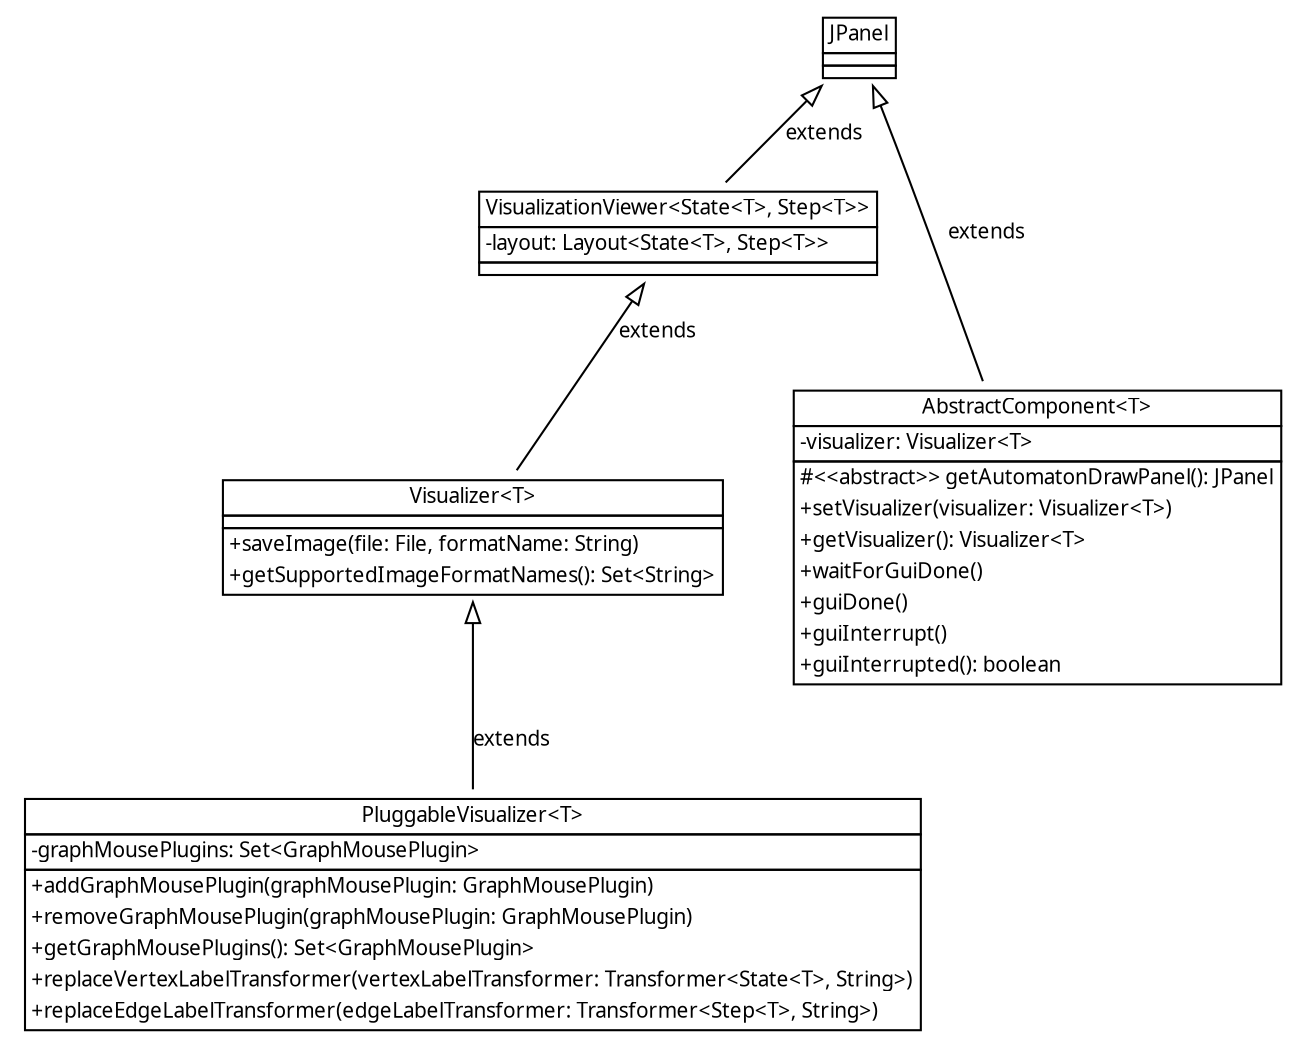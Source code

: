 digraph uml_basic_full {
	rankdir = BT;
	node [shape = rectangle, fontname = "TeXGyrePagella-Regular", fontsize = 10];
	edge [fontname = "TeXGyrePagella-Regular", fontsize = 10, arrowhead = empty];

{
	rank = same;

	JPanel [shape = plaintext, label = <
	<table cellspacing="0" cellborder="1" border="0">
		<tr><td>
			<font face="TeXGyrePagella-Bold" point-size="10">JPanel</font>
		</td></tr>
		<tr><td></td></tr>
		<tr><td></td></tr>
	</table>>];
}

{
	rank = same;

	VisualizationViewer [shape = plaintext, label = <
	<table cellspacing="0" cellborder="1" border="0">
		<tr><td>
			<font face="TeXGyrePagella-Bold" point-size="10">VisualizationViewer&lt;State&lt;T&gt;, Step&lt;T&gt;&gt;</font>
		</td></tr>
		<tr><td cellpadding="0">
			<table cellspacing="0" cellborder="0" border="0">
				<tr><td align="left"><font face="SFTT1000">-layout: Layout&lt;State&lt;T&gt;, Step&lt;T&gt;&gt;</font></td></tr>
			</table>
		</td></tr>
		<tr><td></td></tr>
	</table>>];
}

{
	rank = same;

	Visualizer [shape = plaintext, label = <
	<table cellspacing="0" cellborder="1" border="0">
		<tr><td>
			<font face="TeXGyrePagella-BoldItalic" point-size="10">Visualizer&lt;T&gt;</font>
		</td></tr>
		<tr><td></td></tr>
		<tr><td cellpadding="0">
			<table cellspacing="0" cellborder="0" border="0">
				<tr><td align="left"><font face="SFTT1000">+saveImage(file: File, formatName: String)</font></td></tr>
				<tr><td align="left"><font face="SFTT1000">+getSupportedImageFormatNames(): Set&lt;String&gt;</font></td></tr>
			</table>
		</td></tr>
	</table>>];
	
	AbstractComponent [shape = plaintext, label = <
	<table cellspacing="0" cellborder="1" border="0">
		<tr><td>
			<font face="TeXGyrePagella-BoldItalic" point-size="10">AbstractComponent&lt;T&gt;</font>
		</td></tr>
		<tr><td cellpadding="0">
			<table cellspacing="0" cellborder="0" border="0">
				<tr><td align="left"><font face="SFTT1000">-visualizer: Visualizer&lt;T&gt;</font></td></tr>
			</table>
		</td></tr>
		<tr><td cellpadding="0">
			<table cellspacing="0" cellborder="0" border="0">
				<tr><td align="left"><font face="SFTT1000">#&lt;&lt;abstract&gt;&gt; getAutomatonDrawPanel(): JPanel</font></td></tr>
				<tr><td align="left"><font face="SFTT1000">+setVisualizer(visualizer: Visualizer&lt;T&gt;)</font></td></tr>
				<tr><td align="left"><font face="SFTT1000">+getVisualizer(): Visualizer&lt;T&gt;</font></td></tr>
				<tr><td align="left"><font face="SFTT1000">+waitForGuiDone()</font></td></tr>
				<tr><td align="left"><font face="SFTT1000">+guiDone()</font></td></tr>
				<tr><td align="left"><font face="SFTT1000">+guiInterrupt()</font></td></tr>
				<tr><td align="left"><font face="SFTT1000">+guiInterrupted(): boolean</font></td></tr>
			</table>
		</td></tr>
	</table>>];
}

{
	rank = same;

	PluggableVisualizer [shape = plaintext, label = <
	<table cellspacing="0" cellborder="1" border="0">
		<tr><td>
			<font face="TeXGyrePagella-BoldItalic" point-size="10">PluggableVisualizer&lt;T&gt;</font>
		</td></tr>
		<tr><td cellpadding="0">
			<table cellspacing="0" cellborder="0" border="0">
				<tr><td align="left"><font face="SFTT1000">-graphMousePlugins: Set&lt;GraphMousePlugin&gt;</font></td></tr>
			</table>
		</td></tr>
		<tr><td cellpadding="0">
			<table cellspacing="0" cellborder="0" border="0">
				<tr><td align="left"><font face="SFTT1000">+addGraphMousePlugin(graphMousePlugin: GraphMousePlugin)</font></td></tr>
				<tr><td align="left"><font face="SFTT1000">+removeGraphMousePlugin(graphMousePlugin: GraphMousePlugin)</font></td></tr>
				<tr><td align="left"><font face="SFTT1000">+getGraphMousePlugins(): Set&lt;GraphMousePlugin&gt;</font></td></tr>
				<tr><td align="left"><font face="SFTT1000">+replaceVertexLabelTransformer(vertexLabelTransformer: Transformer&lt;State&lt;T&gt;, String&gt;)</font></td></tr>
				<tr><td align="left"><font face="SFTT1000">+replaceEdgeLabelTransformer(edgeLabelTransformer: Transformer&lt;Step&lt;T&gt;, String&gt;)</font></td></tr>
			</table>
		</td></tr>
	</table>>];
}

AbstractComponent -> JPanel [label = "extends"];
VisualizationViewer -> JPanel [label = "extends"];

Visualizer -> VisualizationViewer [label = "extends"];

PluggableVisualizer -> Visualizer [label = "extends"];

}
